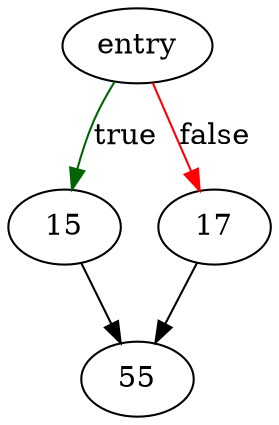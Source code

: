 digraph "moveToChild" {
	// Node definitions.
	2 [label=entry];
	15;
	17;
	55;

	// Edge definitions.
	2 -> 15 [
		color=darkgreen
		label=true
	];
	2 -> 17 [
		color=red
		label=false
	];
	15 -> 55;
	17 -> 55;
}